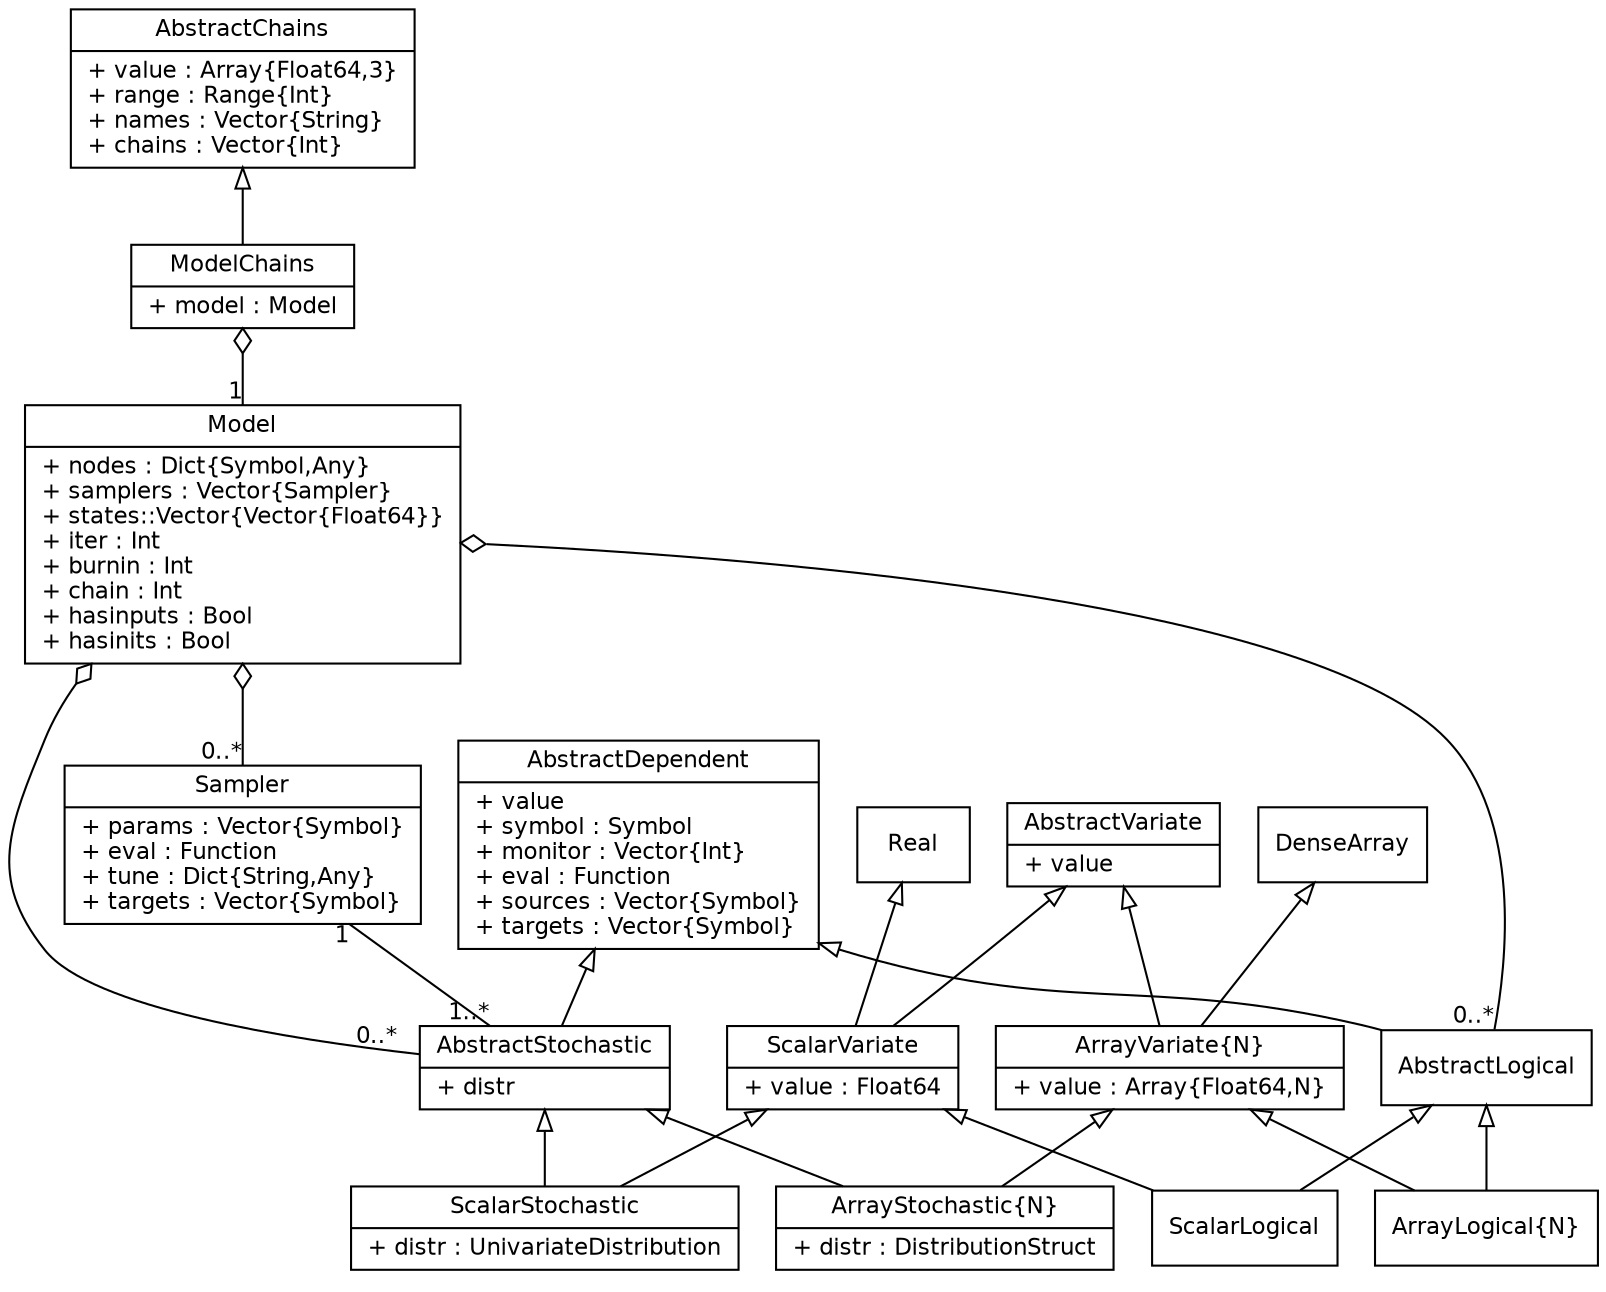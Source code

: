 graph MCMC {
    fontname = "Helvetica"
    fontsize = 11
    splines = true
    overlap = false

    node [fontname = "Helvetica", fontsize = 11, shape = record]

    edge [fontname = "Helvetica", fontsize = 11, dir = both, arrowtail = none, arrowhead = none]

    Real [label = "{Real}", pos="315,610"]

    DenseArray [label = "{DenseArray}", pos="324,570"]

    AbstractDependent [label = "{AbstractDependent|+ value\l+ symbol : Symbol\l+ monitor : Vector\{Int\}\l+ eval : Function\l+ sources : Vector\{Symbol\}\l+ targets : Vector\{Symbol\}\l}", pos="275,425"]

    AbstractLogical [label = "{AbstractLogical}", pos="75,425"]

    AbstractStochastic [label = "{AbstractStochastic|+ distr\l}", pos="495,425"]

    AbstractVariate [label = "{AbstractVariate|+ value\l}", pos="230,590"]

    ArrayLogical [label = "{ArrayLogical\{N\}}", pos="125,515"]

    ArrayStochastic [label = "{ArrayStochastic\{N\}|+ distr : DistributionStruct\l}", pos="425,515"]

    ArrayVariate [label = "{ArrayVariate\{N\}|+ value : Array\{Float64,N\}\l}", pos="275,515"]

    ScalarLogical [label = "{ScalarLogical}", pos="25,515"]

    ScalarStochastic [label = "{ScalarStochastic|+ distr : UnivariateDistribution\l}", pos="575,515"]

    ScalarVariate [label = "{ScalarVariate|+ value : Float64\l}", pos="275,665"]

    Model [label = "{Model|+ nodes : Dict\{Symbol,Any\}\l+ samplers : Vector\{Sampler\}\l+ states::Vector\{Vector\{Float64\}\}\l+ iter : Int\l+ burnin : Int\l+ chain : Int\l+ hasinputs : Bool\l+ hasinits : Bool\l}", pos="275,295"]

    Sampler [label = "{Sampler|+ params : Vector\{Symbol\}\l+ eval : Function\l+ tune : Dict\{String,Any\}\l+ targets : Vector\{Symbol\}\l}", pos="495,295"]

    AbstractChains  [label = "{AbstractChains|+ value : Array\{Float64,3\}\l+ range : Range\{Int\}\l+ names : Vector\{String\}\l+ chains : Vector\{Int\}\l}", pos="75,330"]

    ModelChains [label = "{ModelChains|+ model : Model\l}", pos="75,250"]

    Real -- ScalarVariate [arrowtail = empty]
    DenseArray -- ArrayVariate [arrowtail = empty]

    AbstractChains -- ModelChains [arrowtail = empty]
    AbstractDependent -- AbstractLogical [arrowtail = empty]
    AbstractDependent -- AbstractStochastic [arrowtail = empty]
    AbstractLogical -- ArrayLogical [arrowtail = empty]
    AbstractLogical -- ScalarLogical [arrowtail = empty]
    AbstractStochastic -- ArrayStochastic [arrowtail = empty]
    AbstractStochastic -- ScalarStochastic [arrowtail = empty]
    AbstractVariate -- ArrayVariate [arrowtail = empty]
    AbstractVariate -- ScalarVariate [arrowtail = empty]
    ArrayVariate -- ArrayLogical [arrowtail = empty]
    ArrayVariate -- ArrayStochastic [arrowtail = empty]
    ScalarVariate -- ScalarLogical [arrowtail = empty]
    ScalarVariate -- ScalarStochastic [arrowtail = empty]

    Sampler -- AbstractStochastic [taillabel = "1", headlabel = "1..*"]
    Model -- Sampler [arrowtail = odiamond, headlabel = "0..*"]
    Model -- AbstractLogical [arrowtail = odiamond, headlabel = "0..*"]
    Model -- AbstractStochastic [arrowtail = odiamond, headlabel = "0..*", labeldistance = 2.2, labelangle = -15]
    ModelChains -- Model [arrowtail = odiamond, headlabel = "1"]

}
